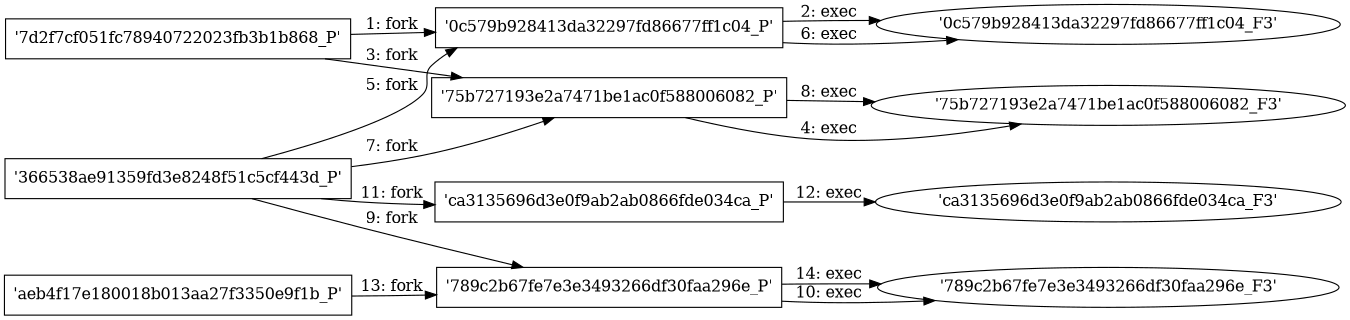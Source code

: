 digraph "D:\Learning\Paper\apt\基于CTI的攻击预警\Dataset\攻击图\ASGfromALLCTI\Making Conficker Cough Up the Goods.dot" {
rankdir="LR"
size="9"
fixedsize="false"
splines="true"
nodesep=0.3
ranksep=0
fontsize=10
overlap="scalexy"
engine= "neato"
	"'7d2f7cf051fc78940722023fb3b1b868_P'" [node_type=Process shape=box]
	"'0c579b928413da32297fd86677ff1c04_P'" [node_type=Process shape=box]
	"'7d2f7cf051fc78940722023fb3b1b868_P'" -> "'0c579b928413da32297fd86677ff1c04_P'" [label="1: fork"]
	"'0c579b928413da32297fd86677ff1c04_P'" [node_type=Process shape=box]
	"'0c579b928413da32297fd86677ff1c04_F3'" [node_type=File shape=ellipse]
	"'0c579b928413da32297fd86677ff1c04_P'" -> "'0c579b928413da32297fd86677ff1c04_F3'" [label="2: exec"]
	"'7d2f7cf051fc78940722023fb3b1b868_P'" [node_type=Process shape=box]
	"'75b727193e2a7471be1ac0f588006082_P'" [node_type=Process shape=box]
	"'7d2f7cf051fc78940722023fb3b1b868_P'" -> "'75b727193e2a7471be1ac0f588006082_P'" [label="3: fork"]
	"'75b727193e2a7471be1ac0f588006082_P'" [node_type=Process shape=box]
	"'75b727193e2a7471be1ac0f588006082_F3'" [node_type=File shape=ellipse]
	"'75b727193e2a7471be1ac0f588006082_P'" -> "'75b727193e2a7471be1ac0f588006082_F3'" [label="4: exec"]
	"'366538ae91359fd3e8248f51c5cf443d_P'" [node_type=Process shape=box]
	"'0c579b928413da32297fd86677ff1c04_P'" [node_type=Process shape=box]
	"'366538ae91359fd3e8248f51c5cf443d_P'" -> "'0c579b928413da32297fd86677ff1c04_P'" [label="5: fork"]
	"'0c579b928413da32297fd86677ff1c04_P'" [node_type=Process shape=box]
	"'0c579b928413da32297fd86677ff1c04_F3'" [node_type=File shape=ellipse]
	"'0c579b928413da32297fd86677ff1c04_P'" -> "'0c579b928413da32297fd86677ff1c04_F3'" [label="6: exec"]
	"'366538ae91359fd3e8248f51c5cf443d_P'" [node_type=Process shape=box]
	"'75b727193e2a7471be1ac0f588006082_P'" [node_type=Process shape=box]
	"'366538ae91359fd3e8248f51c5cf443d_P'" -> "'75b727193e2a7471be1ac0f588006082_P'" [label="7: fork"]
	"'75b727193e2a7471be1ac0f588006082_P'" [node_type=Process shape=box]
	"'75b727193e2a7471be1ac0f588006082_F3'" [node_type=File shape=ellipse]
	"'75b727193e2a7471be1ac0f588006082_P'" -> "'75b727193e2a7471be1ac0f588006082_F3'" [label="8: exec"]
	"'366538ae91359fd3e8248f51c5cf443d_P'" [node_type=Process shape=box]
	"'789c2b67fe7e3e3493266df30faa296e_P'" [node_type=Process shape=box]
	"'366538ae91359fd3e8248f51c5cf443d_P'" -> "'789c2b67fe7e3e3493266df30faa296e_P'" [label="9: fork"]
	"'789c2b67fe7e3e3493266df30faa296e_P'" [node_type=Process shape=box]
	"'789c2b67fe7e3e3493266df30faa296e_F3'" [node_type=File shape=ellipse]
	"'789c2b67fe7e3e3493266df30faa296e_P'" -> "'789c2b67fe7e3e3493266df30faa296e_F3'" [label="10: exec"]
	"'366538ae91359fd3e8248f51c5cf443d_P'" [node_type=Process shape=box]
	"'ca3135696d3e0f9ab2ab0866fde034ca_P'" [node_type=Process shape=box]
	"'366538ae91359fd3e8248f51c5cf443d_P'" -> "'ca3135696d3e0f9ab2ab0866fde034ca_P'" [label="11: fork"]
	"'ca3135696d3e0f9ab2ab0866fde034ca_P'" [node_type=Process shape=box]
	"'ca3135696d3e0f9ab2ab0866fde034ca_F3'" [node_type=File shape=ellipse]
	"'ca3135696d3e0f9ab2ab0866fde034ca_P'" -> "'ca3135696d3e0f9ab2ab0866fde034ca_F3'" [label="12: exec"]
	"'aeb4f17e180018b013aa27f3350e9f1b_P'" [node_type=Process shape=box]
	"'789c2b67fe7e3e3493266df30faa296e_P'" [node_type=Process shape=box]
	"'aeb4f17e180018b013aa27f3350e9f1b_P'" -> "'789c2b67fe7e3e3493266df30faa296e_P'" [label="13: fork"]
	"'789c2b67fe7e3e3493266df30faa296e_P'" [node_type=Process shape=box]
	"'789c2b67fe7e3e3493266df30faa296e_F3'" [node_type=File shape=ellipse]
	"'789c2b67fe7e3e3493266df30faa296e_P'" -> "'789c2b67fe7e3e3493266df30faa296e_F3'" [label="14: exec"]
}
